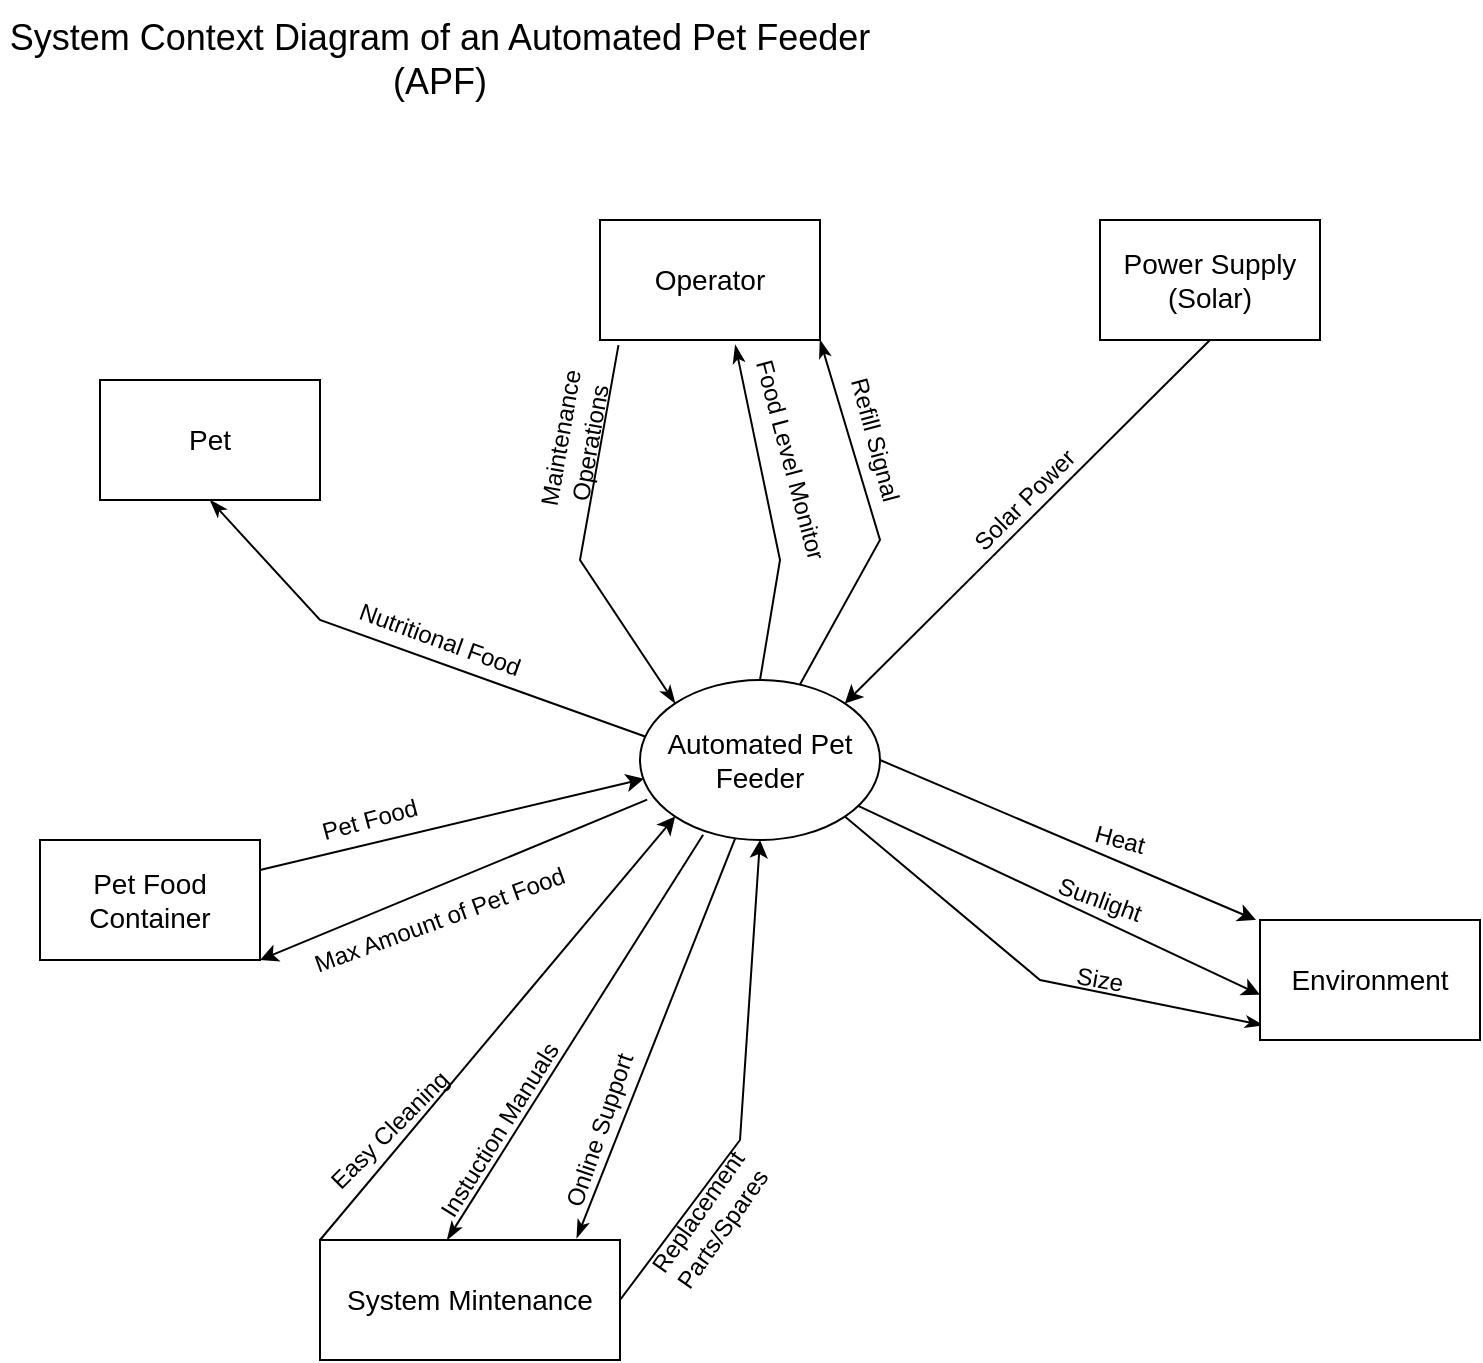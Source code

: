 <mxfile version="13.8.3" type="device"><diagram id="SJTTrPu2phtvxvwCUqfi" name="Page-1"><mxGraphModel dx="1038" dy="580" grid="1" gridSize="10" guides="1" tooltips="1" connect="1" arrows="1" fold="1" page="1" pageScale="1" pageWidth="827" pageHeight="1169" math="0" shadow="0"><root><mxCell id="0"/><mxCell id="1" parent="0"/><mxCell id="mp9mZC_UEEdMtq-7JdfY-1" value="&lt;font style=&quot;font-size: 18px&quot;&gt;System Context Diagram of an Automated Pet Feeder (APF)&lt;/font&gt;" style="text;html=1;strokeColor=none;fillColor=none;align=center;verticalAlign=middle;whiteSpace=wrap;rounded=0;" parent="1" vertex="1"><mxGeometry x="40" y="20" width="440" height="60" as="geometry"/></mxCell><mxCell id="r8bvhYYinGdnlrkzj2e3-12" style="edgeStyle=none;rounded=0;orthogonalLoop=1;jettySize=auto;html=1;exitX=0.03;exitY=0.748;exitDx=0;exitDy=0;entryX=1;entryY=1;entryDx=0;entryDy=0;exitPerimeter=0;" edge="1" parent="1" source="mp9mZC_UEEdMtq-7JdfY-2" target="r8bvhYYinGdnlrkzj2e3-7"><mxGeometry relative="1" as="geometry"/></mxCell><mxCell id="r8bvhYYinGdnlrkzj2e3-16" style="edgeStyle=none;rounded=0;orthogonalLoop=1;jettySize=auto;html=1;exitX=1;exitY=0.5;exitDx=0;exitDy=0;" edge="1" parent="1" source="mp9mZC_UEEdMtq-7JdfY-2"><mxGeometry relative="1" as="geometry"><mxPoint x="668" y="480" as="targetPoint"/></mxGeometry></mxCell><mxCell id="r8bvhYYinGdnlrkzj2e3-19" style="edgeStyle=none;rounded=0;orthogonalLoop=1;jettySize=auto;html=1;entryX=0;entryY=0.623;entryDx=0;entryDy=0;entryPerimeter=0;" edge="1" parent="1" source="mp9mZC_UEEdMtq-7JdfY-2" target="mp9mZC_UEEdMtq-7JdfY-5"><mxGeometry relative="1" as="geometry"><mxPoint x="660" y="510" as="targetPoint"/></mxGeometry></mxCell><mxCell id="r8bvhYYinGdnlrkzj2e3-28" style="edgeStyle=none;rounded=0;orthogonalLoop=1;jettySize=auto;html=1;exitX=0.03;exitY=0.358;exitDx=0;exitDy=0;entryX=0.5;entryY=1;entryDx=0;entryDy=0;startArrow=none;startFill=0;endArrow=classicThin;endFill=1;exitPerimeter=0;" edge="1" parent="1" source="mp9mZC_UEEdMtq-7JdfY-2" target="r8bvhYYinGdnlrkzj2e3-27"><mxGeometry relative="1" as="geometry"><Array as="points"><mxPoint x="200" y="330"/></Array></mxGeometry></mxCell><mxCell id="r8bvhYYinGdnlrkzj2e3-30" style="edgeStyle=none;rounded=0;orthogonalLoop=1;jettySize=auto;html=1;exitX=1;exitY=1;exitDx=0;exitDy=0;entryX=0.015;entryY=0.877;entryDx=0;entryDy=0;startArrow=none;startFill=0;endArrow=classicThin;endFill=1;entryPerimeter=0;" edge="1" parent="1" source="mp9mZC_UEEdMtq-7JdfY-2" target="mp9mZC_UEEdMtq-7JdfY-5"><mxGeometry relative="1" as="geometry"><Array as="points"><mxPoint x="560" y="510"/></Array></mxGeometry></mxCell><mxCell id="r8bvhYYinGdnlrkzj2e3-32" style="edgeStyle=none;rounded=0;orthogonalLoop=1;jettySize=auto;html=1;exitX=0.663;exitY=0.037;exitDx=0;exitDy=0;entryX=1;entryY=1;entryDx=0;entryDy=0;startArrow=none;startFill=0;endArrow=classicThin;endFill=1;exitPerimeter=0;" edge="1" parent="1" source="mp9mZC_UEEdMtq-7JdfY-2" target="mp9mZC_UEEdMtq-7JdfY-3"><mxGeometry relative="1" as="geometry"><Array as="points"><mxPoint x="480" y="290"/></Array></mxGeometry></mxCell><mxCell id="r8bvhYYinGdnlrkzj2e3-34" style="edgeStyle=none;rounded=0;orthogonalLoop=1;jettySize=auto;html=1;entryX=0.615;entryY=1.043;entryDx=0;entryDy=0;startArrow=none;startFill=0;endArrow=classicThin;endFill=1;exitX=0.5;exitY=0;exitDx=0;exitDy=0;entryPerimeter=0;" edge="1" parent="1" source="mp9mZC_UEEdMtq-7JdfY-2" target="mp9mZC_UEEdMtq-7JdfY-3"><mxGeometry relative="1" as="geometry"><mxPoint x="404" y="360" as="sourcePoint"/><Array as="points"><mxPoint x="430" y="300"/></Array></mxGeometry></mxCell><mxCell id="mp9mZC_UEEdMtq-7JdfY-2" value="&lt;font style=&quot;font-size: 14px&quot;&gt;Automated Pet Feeder&lt;/font&gt;" style="ellipse;whiteSpace=wrap;html=1;" parent="1" vertex="1"><mxGeometry x="360" y="360" width="120" height="80" as="geometry"/></mxCell><mxCell id="r8bvhYYinGdnlrkzj2e3-36" style="edgeStyle=none;rounded=0;orthogonalLoop=1;jettySize=auto;html=1;exitX=0.084;exitY=1.043;exitDx=0;exitDy=0;entryX=0;entryY=0;entryDx=0;entryDy=0;startArrow=none;startFill=0;endArrow=classicThin;endFill=1;exitPerimeter=0;" edge="1" parent="1" source="mp9mZC_UEEdMtq-7JdfY-3" target="mp9mZC_UEEdMtq-7JdfY-2"><mxGeometry relative="1" as="geometry"><Array as="points"><mxPoint x="330" y="300"/></Array></mxGeometry></mxCell><mxCell id="mp9mZC_UEEdMtq-7JdfY-3" value="&lt;font style=&quot;font-size: 14px&quot;&gt;Operator&lt;/font&gt;" style="rounded=0;whiteSpace=wrap;html=1;" parent="1" vertex="1"><mxGeometry x="340" y="130" width="110" height="60" as="geometry"/></mxCell><mxCell id="r8bvhYYinGdnlrkzj2e3-2" style="edgeStyle=none;rounded=0;orthogonalLoop=1;jettySize=auto;html=1;entryX=1;entryY=0;entryDx=0;entryDy=0;exitX=0.5;exitY=1;exitDx=0;exitDy=0;" edge="1" parent="1" source="mp9mZC_UEEdMtq-7JdfY-4" target="mp9mZC_UEEdMtq-7JdfY-2"><mxGeometry relative="1" as="geometry"/></mxCell><mxCell id="mp9mZC_UEEdMtq-7JdfY-4" value="&lt;font style=&quot;font-size: 14px&quot;&gt;Power Supply (Solar)&lt;/font&gt;" style="rounded=0;whiteSpace=wrap;html=1;" parent="1" vertex="1"><mxGeometry x="590" y="130" width="110" height="60" as="geometry"/></mxCell><mxCell id="mp9mZC_UEEdMtq-7JdfY-5" value="&lt;font style=&quot;font-size: 14px&quot;&gt;Environment&lt;/font&gt;" style="rounded=0;whiteSpace=wrap;html=1;" parent="1" vertex="1"><mxGeometry x="670" y="480" width="110" height="60" as="geometry"/></mxCell><mxCell id="r8bvhYYinGdnlrkzj2e3-5" value="Solar Power" style="text;html=1;strokeColor=none;fillColor=none;align=center;verticalAlign=middle;whiteSpace=wrap;rounded=0;rotation=-45;" vertex="1" parent="1"><mxGeometry x="515" y="260" width="75" height="20" as="geometry"/></mxCell><mxCell id="r8bvhYYinGdnlrkzj2e3-10" style="edgeStyle=none;rounded=0;orthogonalLoop=1;jettySize=auto;html=1;exitX=1;exitY=0.25;exitDx=0;exitDy=0;entryX=0.017;entryY=0.617;entryDx=0;entryDy=0;entryPerimeter=0;" edge="1" parent="1" source="r8bvhYYinGdnlrkzj2e3-7" target="mp9mZC_UEEdMtq-7JdfY-2"><mxGeometry relative="1" as="geometry"/></mxCell><mxCell id="r8bvhYYinGdnlrkzj2e3-7" value="&lt;font style=&quot;font-size: 14px&quot;&gt;Pet Food Container&lt;/font&gt;" style="rounded=0;whiteSpace=wrap;html=1;" vertex="1" parent="1"><mxGeometry x="60" y="440" width="110" height="60" as="geometry"/></mxCell><mxCell id="r8bvhYYinGdnlrkzj2e3-14" style="edgeStyle=none;rounded=0;orthogonalLoop=1;jettySize=auto;html=1;exitX=0;exitY=0;exitDx=0;exitDy=0;entryX=0;entryY=1;entryDx=0;entryDy=0;" edge="1" parent="1" source="r8bvhYYinGdnlrkzj2e3-8" target="mp9mZC_UEEdMtq-7JdfY-2"><mxGeometry relative="1" as="geometry"/></mxCell><mxCell id="r8bvhYYinGdnlrkzj2e3-21" style="edgeStyle=none;rounded=0;orthogonalLoop=1;jettySize=auto;html=1;exitX=0.424;exitY=-0.003;exitDx=0;exitDy=0;entryX=0.263;entryY=0.967;entryDx=0;entryDy=0;entryPerimeter=0;exitPerimeter=0;startArrow=classicThin;startFill=1;endArrow=none;endFill=0;" edge="1" parent="1" source="r8bvhYYinGdnlrkzj2e3-8" target="mp9mZC_UEEdMtq-7JdfY-2"><mxGeometry relative="1" as="geometry"/></mxCell><mxCell id="r8bvhYYinGdnlrkzj2e3-23" style="edgeStyle=none;rounded=0;orthogonalLoop=1;jettySize=auto;html=1;exitX=0.856;exitY=-0.017;exitDx=0;exitDy=0;entryX=0.397;entryY=0.988;entryDx=0;entryDy=0;entryPerimeter=0;exitPerimeter=0;startArrow=classicThin;startFill=1;endArrow=none;endFill=0;" edge="1" parent="1" source="r8bvhYYinGdnlrkzj2e3-8" target="mp9mZC_UEEdMtq-7JdfY-2"><mxGeometry relative="1" as="geometry"/></mxCell><mxCell id="r8bvhYYinGdnlrkzj2e3-25" style="edgeStyle=none;rounded=0;orthogonalLoop=1;jettySize=auto;html=1;exitX=1;exitY=0.5;exitDx=0;exitDy=0;entryX=0.5;entryY=1;entryDx=0;entryDy=0;" edge="1" parent="1" source="r8bvhYYinGdnlrkzj2e3-8" target="mp9mZC_UEEdMtq-7JdfY-2"><mxGeometry relative="1" as="geometry"><Array as="points"><mxPoint x="410" y="590"/></Array></mxGeometry></mxCell><mxCell id="r8bvhYYinGdnlrkzj2e3-8" value="&lt;font style=&quot;font-size: 14px&quot;&gt;System Mintenance&lt;/font&gt;" style="rounded=0;whiteSpace=wrap;html=1;" vertex="1" parent="1"><mxGeometry x="200" y="640" width="150" height="60" as="geometry"/></mxCell><mxCell id="r8bvhYYinGdnlrkzj2e3-11" value="Pet Food" style="text;html=1;strokeColor=none;fillColor=none;align=center;verticalAlign=middle;whiteSpace=wrap;rounded=0;rotation=-15;" vertex="1" parent="1"><mxGeometry x="190" y="420" width="70" height="20" as="geometry"/></mxCell><mxCell id="r8bvhYYinGdnlrkzj2e3-13" value="Max Amount of Pet Food" style="text;html=1;strokeColor=none;fillColor=none;align=center;verticalAlign=middle;whiteSpace=wrap;rounded=0;rotation=-20;" vertex="1" parent="1"><mxGeometry x="185" y="470" width="150" height="20" as="geometry"/></mxCell><mxCell id="r8bvhYYinGdnlrkzj2e3-15" value="Easy Cleaning" style="text;html=1;strokeColor=none;fillColor=none;align=center;verticalAlign=middle;whiteSpace=wrap;rounded=0;rotation=-45;" vertex="1" parent="1"><mxGeometry x="190" y="575" width="90" height="20" as="geometry"/></mxCell><mxCell id="r8bvhYYinGdnlrkzj2e3-17" value="Heat" style="text;html=1;strokeColor=none;fillColor=none;align=center;verticalAlign=middle;whiteSpace=wrap;rounded=0;rotation=15;" vertex="1" parent="1"><mxGeometry x="580" y="430" width="40" height="20" as="geometry"/></mxCell><mxCell id="r8bvhYYinGdnlrkzj2e3-20" value="Sunlight" style="text;html=1;strokeColor=none;fillColor=none;align=center;verticalAlign=middle;whiteSpace=wrap;rounded=0;rotation=20;" vertex="1" parent="1"><mxGeometry x="570" y="460" width="40" height="20" as="geometry"/></mxCell><mxCell id="r8bvhYYinGdnlrkzj2e3-22" value="Instuction Manuals" style="text;html=1;strokeColor=none;fillColor=none;align=center;verticalAlign=middle;whiteSpace=wrap;rounded=0;rotation=-58;" vertex="1" parent="1"><mxGeometry x="230" y="575" width="120" height="20" as="geometry"/></mxCell><mxCell id="r8bvhYYinGdnlrkzj2e3-24" value="Online Support" style="text;html=1;strokeColor=none;fillColor=none;align=center;verticalAlign=middle;whiteSpace=wrap;rounded=0;rotation=-71;" vertex="1" parent="1"><mxGeometry x="290" y="575" width="100" height="20" as="geometry"/></mxCell><mxCell id="r8bvhYYinGdnlrkzj2e3-26" value="Replacement Parts/Spares" style="text;html=1;strokeColor=none;fillColor=none;align=center;verticalAlign=middle;whiteSpace=wrap;rounded=0;rotation=-55;" vertex="1" parent="1"><mxGeometry x="340" y="620" width="110" height="20" as="geometry"/></mxCell><mxCell id="r8bvhYYinGdnlrkzj2e3-27" value="&lt;font style=&quot;font-size: 14px&quot;&gt;Pet&lt;/font&gt;" style="rounded=0;whiteSpace=wrap;html=1;" vertex="1" parent="1"><mxGeometry x="90" y="210" width="110" height="60" as="geometry"/></mxCell><mxCell id="r8bvhYYinGdnlrkzj2e3-29" value="Nutritional Food" style="text;html=1;strokeColor=none;fillColor=none;align=center;verticalAlign=middle;whiteSpace=wrap;rounded=0;rotation=20;" vertex="1" parent="1"><mxGeometry x="210" y="330" width="100" height="20" as="geometry"/></mxCell><mxCell id="r8bvhYYinGdnlrkzj2e3-31" value="Size" style="text;html=1;strokeColor=none;fillColor=none;align=center;verticalAlign=middle;whiteSpace=wrap;rounded=0;rotation=10;" vertex="1" parent="1"><mxGeometry x="570" y="500" width="40" height="20" as="geometry"/></mxCell><mxCell id="r8bvhYYinGdnlrkzj2e3-33" value="Refill Signal" style="text;html=1;strokeColor=none;fillColor=none;align=center;verticalAlign=middle;whiteSpace=wrap;rounded=0;rotation=75;" vertex="1" parent="1"><mxGeometry x="440" y="230" width="75" height="20" as="geometry"/></mxCell><mxCell id="r8bvhYYinGdnlrkzj2e3-35" value="Food Level Monitor" style="text;html=1;strokeColor=none;fillColor=none;align=center;verticalAlign=middle;whiteSpace=wrap;rounded=0;rotation=75;" vertex="1" parent="1"><mxGeometry x="370" y="240" width="130" height="20" as="geometry"/></mxCell><mxCell id="r8bvhYYinGdnlrkzj2e3-37" value="Maintenance Operations" style="text;html=1;strokeColor=none;fillColor=none;align=center;verticalAlign=middle;whiteSpace=wrap;rounded=0;rotation=-80;" vertex="1" parent="1"><mxGeometry x="270" y="230" width="115" height="20" as="geometry"/></mxCell></root></mxGraphModel></diagram></mxfile>